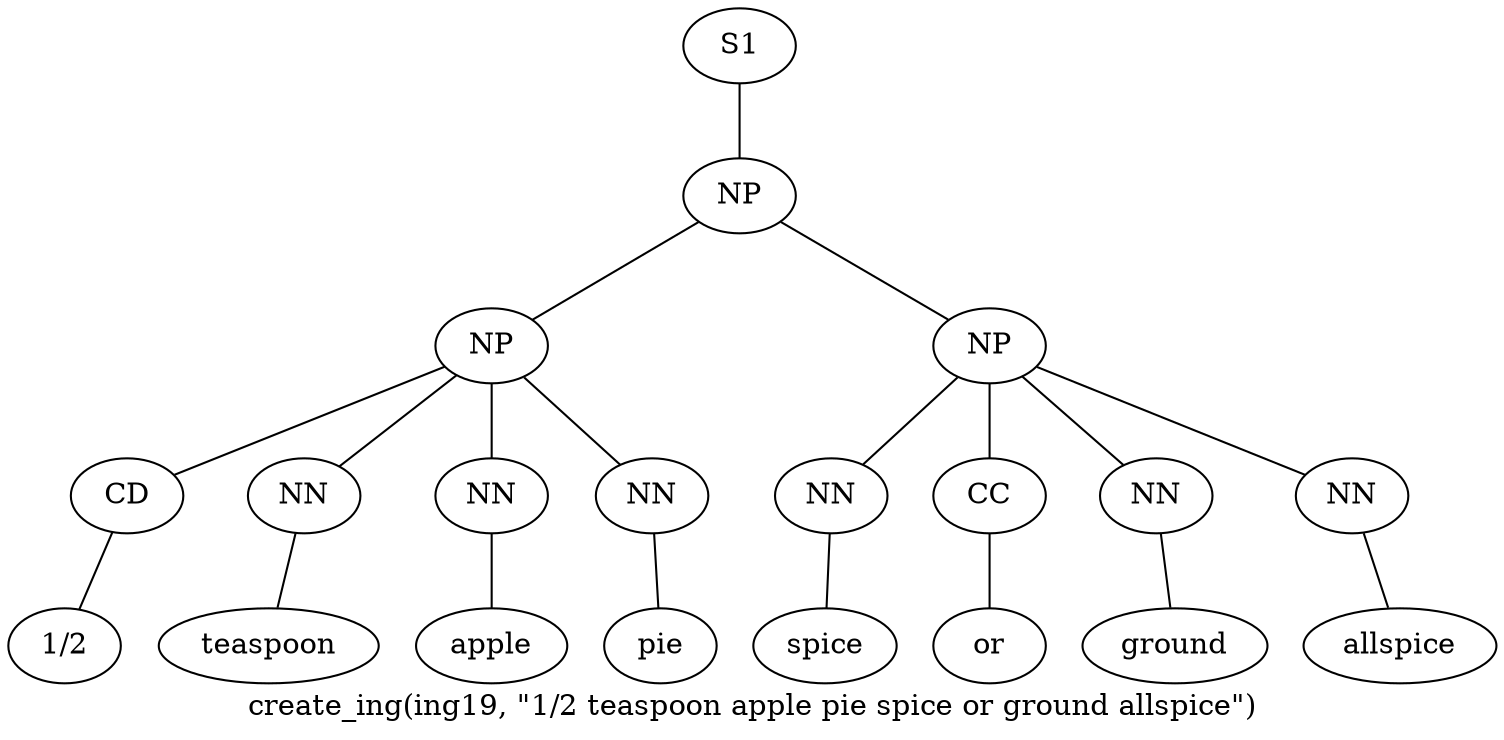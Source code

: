 graph SyntaxGraph {
	label = "create_ing(ing19, \"1/2 teaspoon apple pie spice or ground allspice\")";
	Node0 [label="S1"];
	Node1 [label="NP"];
	Node2 [label="NP"];
	Node3 [label="CD"];
	Node4 [label="1/2"];
	Node5 [label="NN"];
	Node6 [label="teaspoon"];
	Node7 [label="NN"];
	Node8 [label="apple"];
	Node9 [label="NN"];
	Node10 [label="pie"];
	Node11 [label="NP"];
	Node12 [label="NN"];
	Node13 [label="spice"];
	Node14 [label="CC"];
	Node15 [label="or"];
	Node16 [label="NN"];
	Node17 [label="ground"];
	Node18 [label="NN"];
	Node19 [label="allspice"];

	Node0 -- Node1;
	Node1 -- Node2;
	Node1 -- Node11;
	Node2 -- Node3;
	Node2 -- Node5;
	Node2 -- Node7;
	Node2 -- Node9;
	Node3 -- Node4;
	Node5 -- Node6;
	Node7 -- Node8;
	Node9 -- Node10;
	Node11 -- Node12;
	Node11 -- Node14;
	Node11 -- Node16;
	Node11 -- Node18;
	Node12 -- Node13;
	Node14 -- Node15;
	Node16 -- Node17;
	Node18 -- Node19;
}